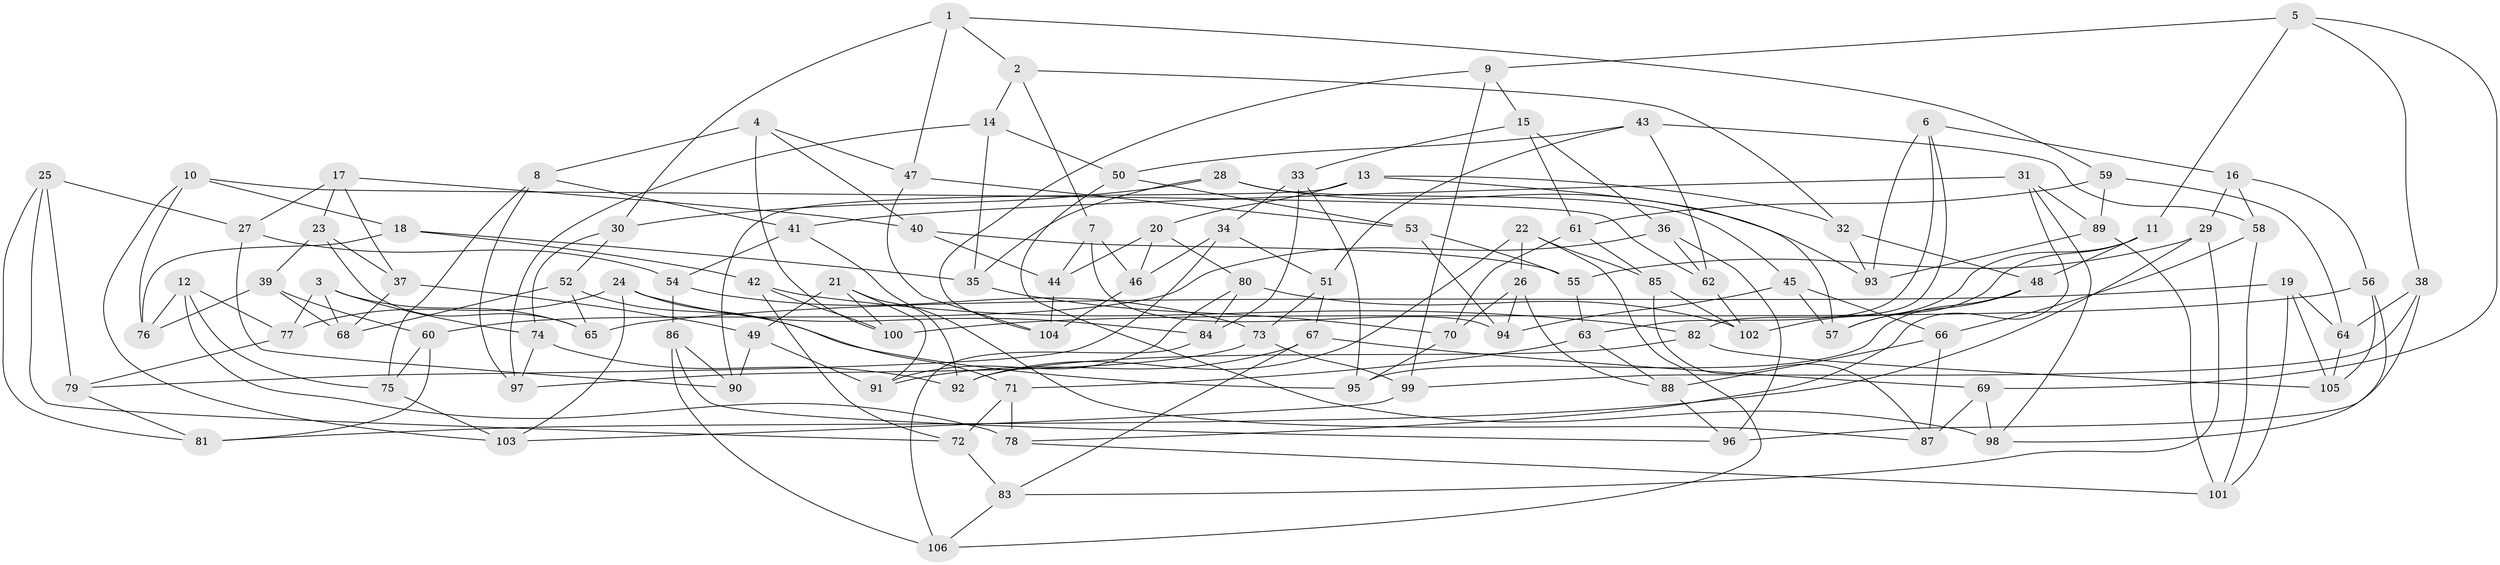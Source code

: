 // coarse degree distribution, {4: 0.2459016393442623, 6: 0.5573770491803278, 5: 0.18032786885245902, 3: 0.01639344262295082}
// Generated by graph-tools (version 1.1) at 2025/24/03/03/25 07:24:30]
// undirected, 106 vertices, 212 edges
graph export_dot {
graph [start="1"]
  node [color=gray90,style=filled];
  1;
  2;
  3;
  4;
  5;
  6;
  7;
  8;
  9;
  10;
  11;
  12;
  13;
  14;
  15;
  16;
  17;
  18;
  19;
  20;
  21;
  22;
  23;
  24;
  25;
  26;
  27;
  28;
  29;
  30;
  31;
  32;
  33;
  34;
  35;
  36;
  37;
  38;
  39;
  40;
  41;
  42;
  43;
  44;
  45;
  46;
  47;
  48;
  49;
  50;
  51;
  52;
  53;
  54;
  55;
  56;
  57;
  58;
  59;
  60;
  61;
  62;
  63;
  64;
  65;
  66;
  67;
  68;
  69;
  70;
  71;
  72;
  73;
  74;
  75;
  76;
  77;
  78;
  79;
  80;
  81;
  82;
  83;
  84;
  85;
  86;
  87;
  88;
  89;
  90;
  91;
  92;
  93;
  94;
  95;
  96;
  97;
  98;
  99;
  100;
  101;
  102;
  103;
  104;
  105;
  106;
  1 -- 59;
  1 -- 30;
  1 -- 47;
  1 -- 2;
  2 -- 7;
  2 -- 14;
  2 -- 32;
  3 -- 68;
  3 -- 65;
  3 -- 77;
  3 -- 74;
  4 -- 8;
  4 -- 100;
  4 -- 47;
  4 -- 40;
  5 -- 38;
  5 -- 11;
  5 -- 9;
  5 -- 69;
  6 -- 93;
  6 -- 82;
  6 -- 16;
  6 -- 63;
  7 -- 94;
  7 -- 44;
  7 -- 46;
  8 -- 97;
  8 -- 41;
  8 -- 75;
  9 -- 104;
  9 -- 99;
  9 -- 15;
  10 -- 18;
  10 -- 76;
  10 -- 103;
  10 -- 62;
  11 -- 48;
  11 -- 57;
  11 -- 102;
  12 -- 77;
  12 -- 76;
  12 -- 75;
  12 -- 78;
  13 -- 32;
  13 -- 90;
  13 -- 57;
  13 -- 20;
  14 -- 35;
  14 -- 50;
  14 -- 97;
  15 -- 36;
  15 -- 33;
  15 -- 61;
  16 -- 29;
  16 -- 58;
  16 -- 56;
  17 -- 37;
  17 -- 27;
  17 -- 40;
  17 -- 23;
  18 -- 35;
  18 -- 42;
  18 -- 76;
  19 -- 65;
  19 -- 105;
  19 -- 101;
  19 -- 64;
  20 -- 44;
  20 -- 46;
  20 -- 80;
  21 -- 91;
  21 -- 49;
  21 -- 100;
  21 -- 92;
  22 -- 85;
  22 -- 26;
  22 -- 106;
  22 -- 92;
  23 -- 65;
  23 -- 39;
  23 -- 37;
  24 -- 71;
  24 -- 103;
  24 -- 84;
  24 -- 77;
  25 -- 72;
  25 -- 81;
  25 -- 27;
  25 -- 79;
  26 -- 88;
  26 -- 70;
  26 -- 94;
  27 -- 54;
  27 -- 90;
  28 -- 45;
  28 -- 35;
  28 -- 93;
  28 -- 30;
  29 -- 83;
  29 -- 81;
  29 -- 55;
  30 -- 74;
  30 -- 52;
  31 -- 41;
  31 -- 78;
  31 -- 98;
  31 -- 89;
  32 -- 93;
  32 -- 48;
  33 -- 84;
  33 -- 34;
  33 -- 95;
  34 -- 79;
  34 -- 51;
  34 -- 46;
  35 -- 70;
  36 -- 62;
  36 -- 96;
  36 -- 60;
  37 -- 68;
  37 -- 49;
  38 -- 64;
  38 -- 96;
  38 -- 99;
  39 -- 76;
  39 -- 68;
  39 -- 60;
  40 -- 44;
  40 -- 55;
  41 -- 87;
  41 -- 54;
  42 -- 72;
  42 -- 100;
  42 -- 82;
  43 -- 50;
  43 -- 62;
  43 -- 51;
  43 -- 58;
  44 -- 104;
  45 -- 57;
  45 -- 66;
  45 -- 94;
  46 -- 104;
  47 -- 53;
  47 -- 104;
  48 -- 57;
  48 -- 95;
  49 -- 91;
  49 -- 90;
  50 -- 98;
  50 -- 53;
  51 -- 73;
  51 -- 67;
  52 -- 95;
  52 -- 65;
  52 -- 68;
  53 -- 94;
  53 -- 55;
  54 -- 73;
  54 -- 86;
  55 -- 63;
  56 -- 98;
  56 -- 105;
  56 -- 100;
  58 -- 101;
  58 -- 66;
  59 -- 64;
  59 -- 61;
  59 -- 89;
  60 -- 75;
  60 -- 81;
  61 -- 70;
  61 -- 85;
  62 -- 102;
  63 -- 71;
  63 -- 88;
  64 -- 105;
  66 -- 88;
  66 -- 87;
  67 -- 83;
  67 -- 91;
  67 -- 69;
  69 -- 87;
  69 -- 98;
  70 -- 95;
  71 -- 78;
  71 -- 72;
  72 -- 83;
  73 -- 97;
  73 -- 99;
  74 -- 92;
  74 -- 97;
  75 -- 103;
  77 -- 79;
  78 -- 101;
  79 -- 81;
  80 -- 91;
  80 -- 84;
  80 -- 102;
  82 -- 92;
  82 -- 105;
  83 -- 106;
  84 -- 106;
  85 -- 102;
  85 -- 87;
  86 -- 90;
  86 -- 106;
  86 -- 96;
  88 -- 96;
  89 -- 93;
  89 -- 101;
  99 -- 103;
}
